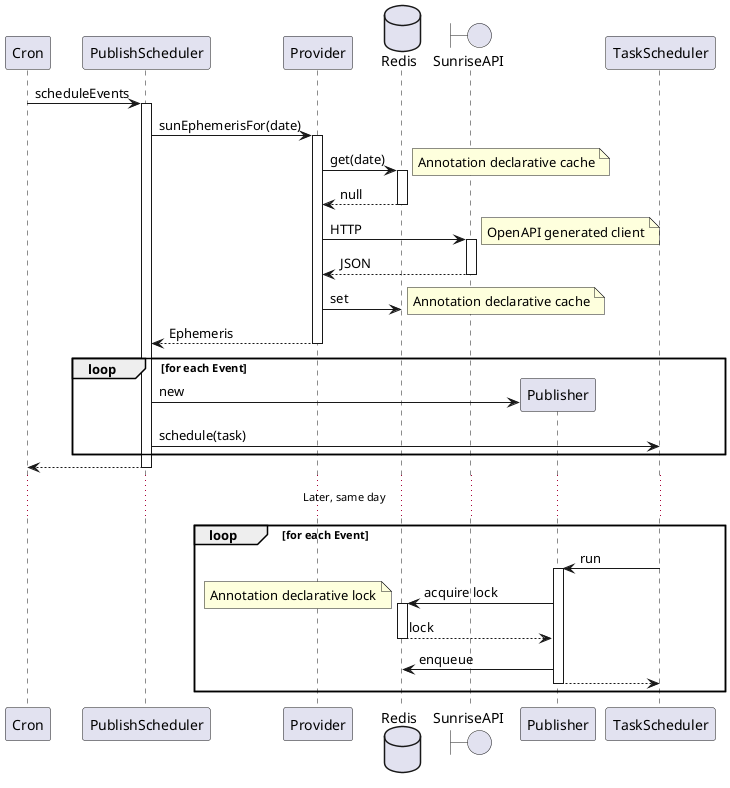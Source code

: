 @startuml

Cron -> PublishScheduler : scheduleEvents
activate PublishScheduler
    PublishScheduler -> Provider : sunEphemerisFor(date)
    activate Provider
        database Redis
        Provider -> Redis : get(date)
        note right : Annotation declarative cache
        activate Redis
            Provider <-- Redis : null
        deactivate Redis
        boundary SunriseAPI
        Provider -> SunriseAPI : HTTP
        note right : OpenAPI generated client
        activate SunriseAPI
            Provider <-- SunriseAPI : JSON
        deactivate SunriseAPI
        Provider -> Redis : set
        note right : Annotation declarative cache
        PublishScheduler <-- Provider : Ephemeris
    deactivate Provider

    loop for each Event
        create Publisher
        PublishScheduler -> Publisher : new
        PublishScheduler -> TaskScheduler : schedule(task)
    end

    Cron <-- PublishScheduler
deactivate PublishScheduler

... Later, same day ...

loop for each Event
    TaskScheduler -> Publisher : run
    activate Publisher
        Publisher -> Redis : acquire lock
        note left : Annotation declarative lock
        activate Redis
            Publisher <-- Redis : lock
        deactivate Redis
        Publisher -> Redis : enqueue
        TaskScheduler <-- Publisher
    deactivate Publisher
end

@enduml

